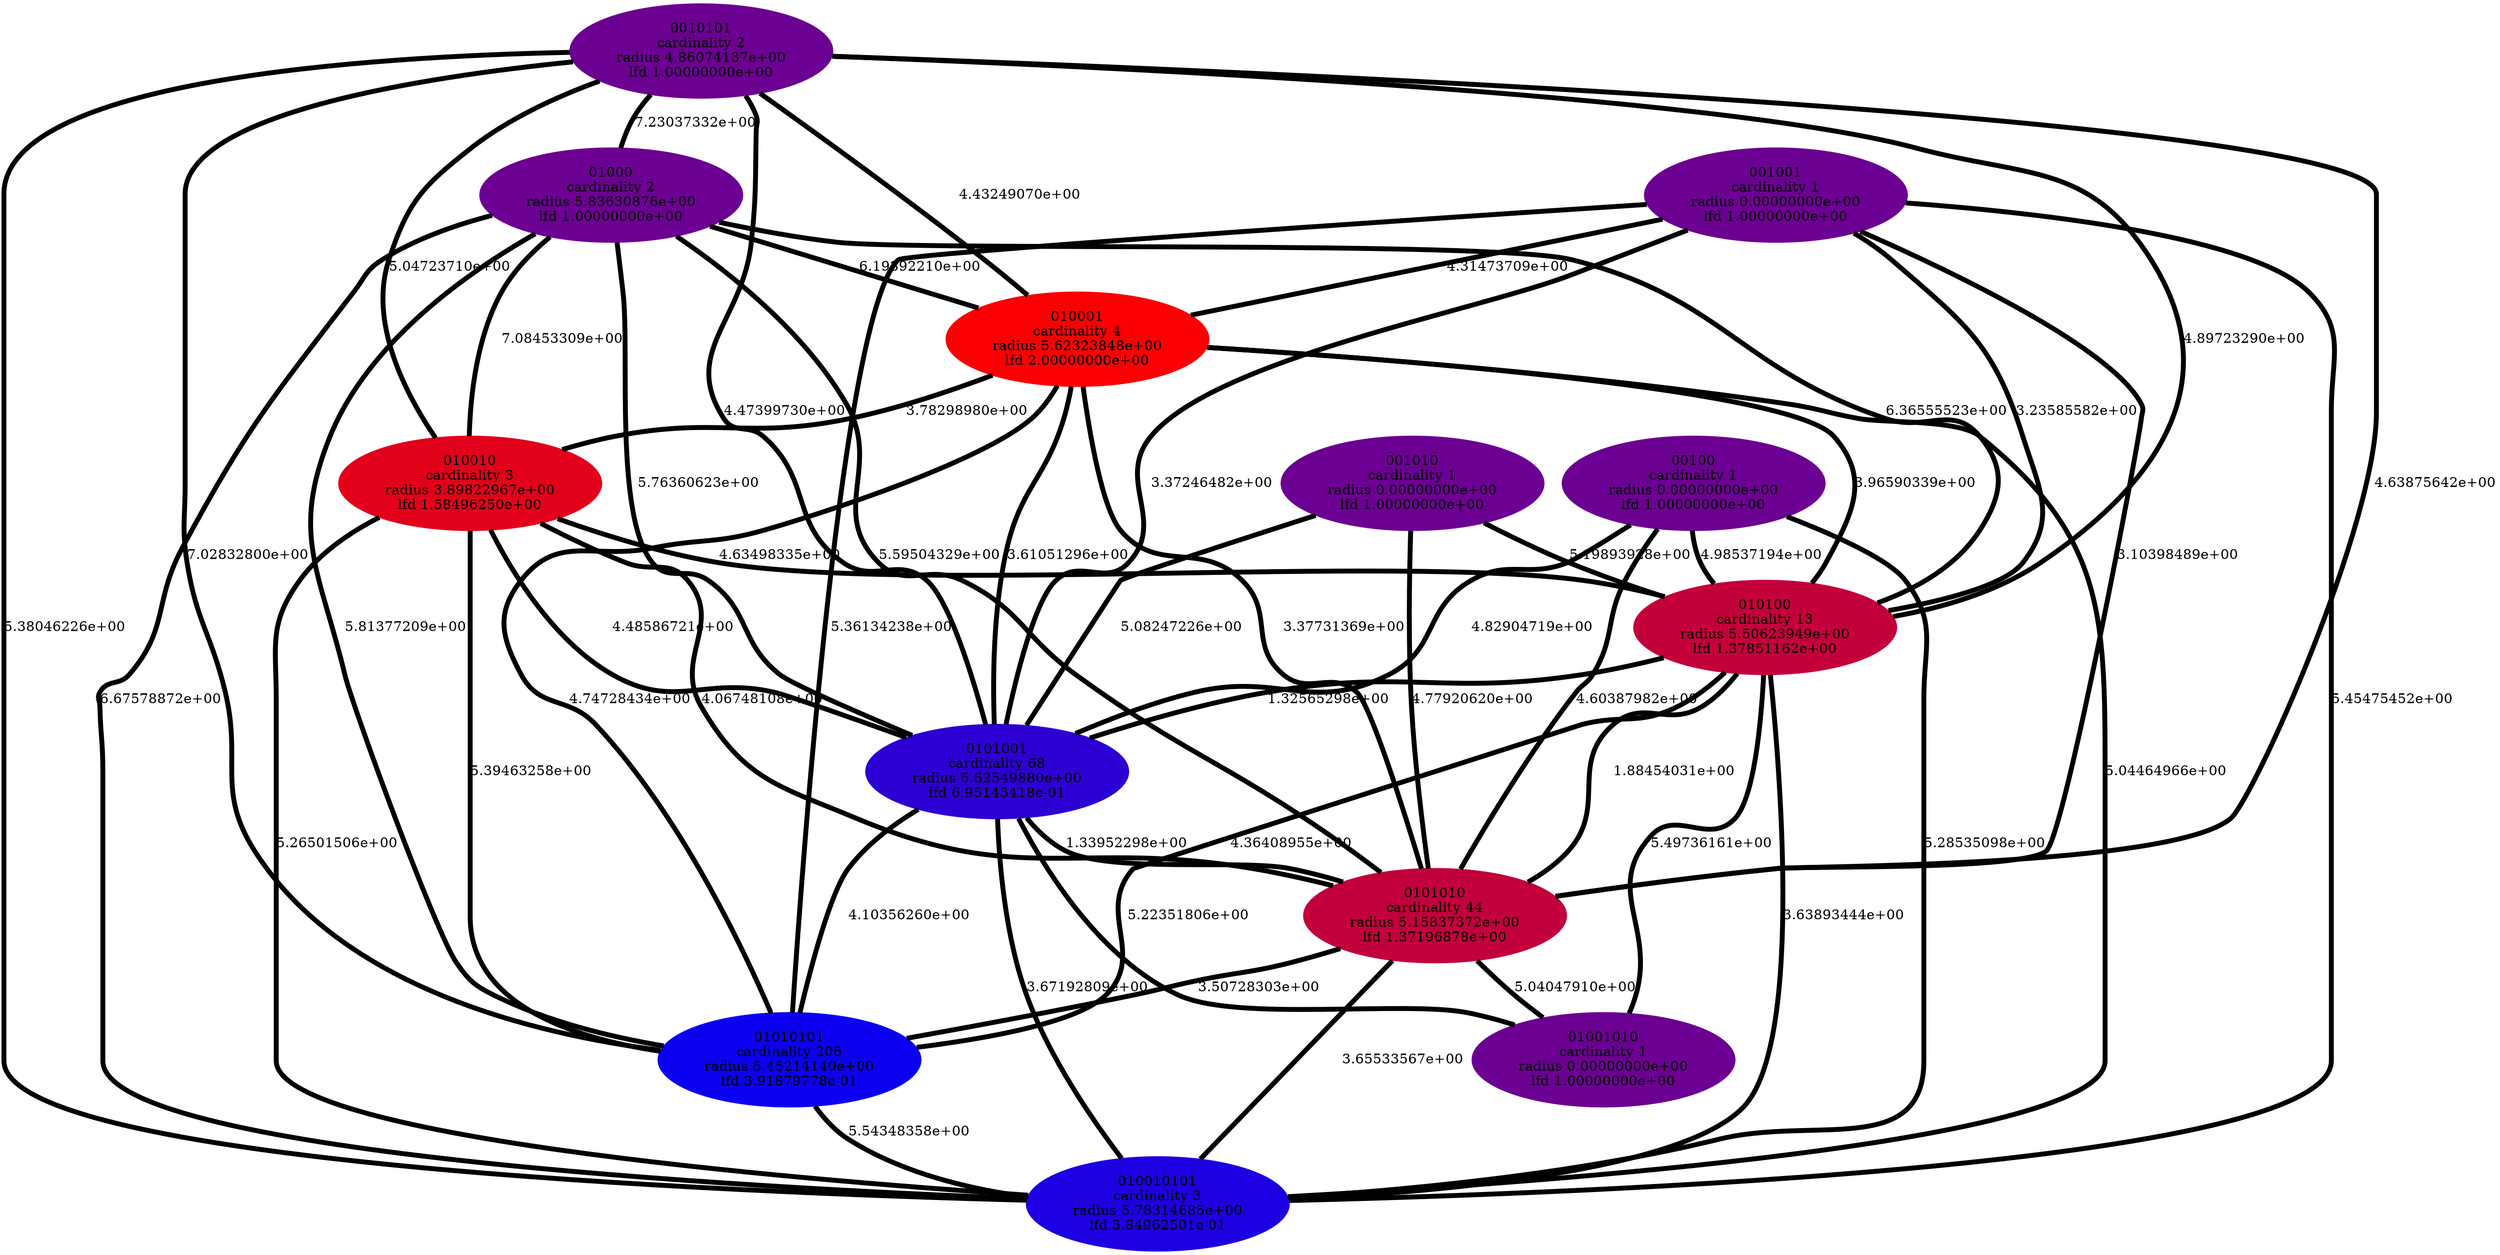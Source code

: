 graph cluster_cardinality_optimal_21 {
    edge[style=solid, penwidth="5", labeldistance="10"]
    0010101 [label="0010101\ncardinality 2\nradius 4.86074137e+00\nlfd 1.00000000e+00", color="#6C0092", style="filled"]
    01000 [label="01000\ncardinality 2\nradius 5.83630876e+00\nlfd 1.00000000e+00", color="#6C0092", style="filled"]
    001010 [label="001010\ncardinality 1\nradius 0.00000000e+00\nlfd 1.00000000e+00", color="#6C0092", style="filled"]
    0101001 [label="0101001\ncardinality 68\nradius 5.62549880e+00\nlfd 6.95145418e-01", color="#2C00D2", style="filled"]
    00100 [label="00100\ncardinality 1\nradius 0.00000000e+00\nlfd 1.00000000e+00", color="#6C0092", style="filled"]
    01010101 [label="01010101\ncardinality 206\nradius 5.45214140e+00\nlfd 3.91879778e-01", color="#0C00F2", style="filled"]
    0101010 [label="0101010\ncardinality 44\nradius 5.15837372e+00\nlfd 1.37196878e+00", color="#C2003C", style="filled"]
    010010101 [label="010010101\ncardinality 3\nradius 5.78314685e+00\nlfd 5.84962501e-01", color="#1D00E1", style="filled"]
    010100 [label="010100\ncardinality 13\nradius 5.50623949e+00\nlfd 1.37851162e+00", color="#C4003A", style="filled"]
    001001 [label="001001\ncardinality 1\nradius 0.00000000e+00\nlfd 1.00000000e+00", color="#6C0092", style="filled"]
    01001010 [label="01001010\ncardinality 1\nradius 0.00000000e+00\nlfd 1.00000000e+00", color="#6C0092", style="filled"]
    010001 [label="010001\ncardinality 4\nradius 5.62323848e+00\nlfd 2.00000000e+00", color="#FB0003", style="filled"]
    010010 [label="010010\ncardinality 3\nradius 3.89822967e+00\nlfd 1.58496250e+00", color="#E3001B", style="filled"]
    01000 -- 010010 [label="7.08453309e+00"]
    0101001 -- 010010101 [label="3.67192809e+00"]
    01000 -- 010010101 [label="6.67578872e+00"]
    010001 -- 0101001 [label="3.61051296e+00"]
    0010101 -- 010100 [label="4.89723290e+00"]
    001001 -- 0101010 [label="3.10398489e+00"]
    010010 -- 0101010 [label="4.06748108e+00"]
    010001 -- 01010101 [label="4.74728434e+00"]
    0010101 -- 0101010 [label="4.63875642e+00"]
    01000 -- 010100 [label="6.36555523e+00"]
    0010101 -- 010010101 [label="5.38046226e+00"]
    001010 -- 0101001 [label="5.08247226e+00"]
    001010 -- 0101010 [label="4.77920620e+00"]
    001001 -- 010010101 [label="5.45475452e+00"]
    010001 -- 010010 [label="3.78298980e+00"]
    00100 -- 0101001 [label="4.82904719e+00"]
    01000 -- 01010101 [label="5.81377209e+00"]
    010100 -- 010010101 [label="3.63893444e+00"]
    010010 -- 010010101 [label="5.26501506e+00"]
    0101001 -- 01001010 [label="5.22351806e+00"]
    0101001 -- 01010101 [label="4.10356260e+00"]
    00100 -- 010010101 [label="5.28535098e+00"]
    0010101 -- 01000 [label="7.23037332e+00"]
    010001 -- 010100 [label="3.96590339e+00"]
    01000 -- 010001 [label="6.19392210e+00"]
    0101010 -- 01010101 [label="3.50728303e+00"]
    010001 -- 0101010 [label="3.37731369e+00"]
    0010101 -- 01010101 [label="7.02832800e+00"]
    01000 -- 0101001 [label="5.76360623e+00"]
    010100 -- 01001010 [label="5.49736161e+00"]
    010010 -- 01010101 [label="5.39463258e+00"]
    001001 -- 01010101 [label="5.36134238e+00"]
    0101010 -- 010010101 [label="3.65533567e+00"]
    010100 -- 0101010 [label="1.88454031e+00"]
    010100 -- 01010101 [label="4.36408955e+00"]
    01010101 -- 010010101 [label="5.54348358e+00"]
    001001 -- 010100 [label="3.23585582e+00"]
    010010 -- 010100 [label="4.63498335e+00"]
    01000 -- 0101010 [label="5.59504329e+00"]
    010100 -- 0101001 [label="1.32565298e+00"]
    00100 -- 010100 [label="4.98537194e+00"]
    0010101 -- 010001 [label="4.43249070e+00"]
    001001 -- 010001 [label="4.31473709e+00"]
    001010 -- 010100 [label="5.19893928e+00"]
    001001 -- 0101001 [label="3.37246482e+00"]
    0010101 -- 0101001 [label="4.47399730e+00"]
    0101001 -- 0101010 [label="1.33952298e+00"]
    0101010 -- 01001010 [label="5.04047910e+00"]
    010001 -- 010010101 [label="5.04464966e+00"]
    0010101 -- 010010 [label="5.04723710e+00"]
    00100 -- 0101010 [label="4.60387982e+00"]
    010010 -- 0101001 [label="4.48586721e+00"]
}
